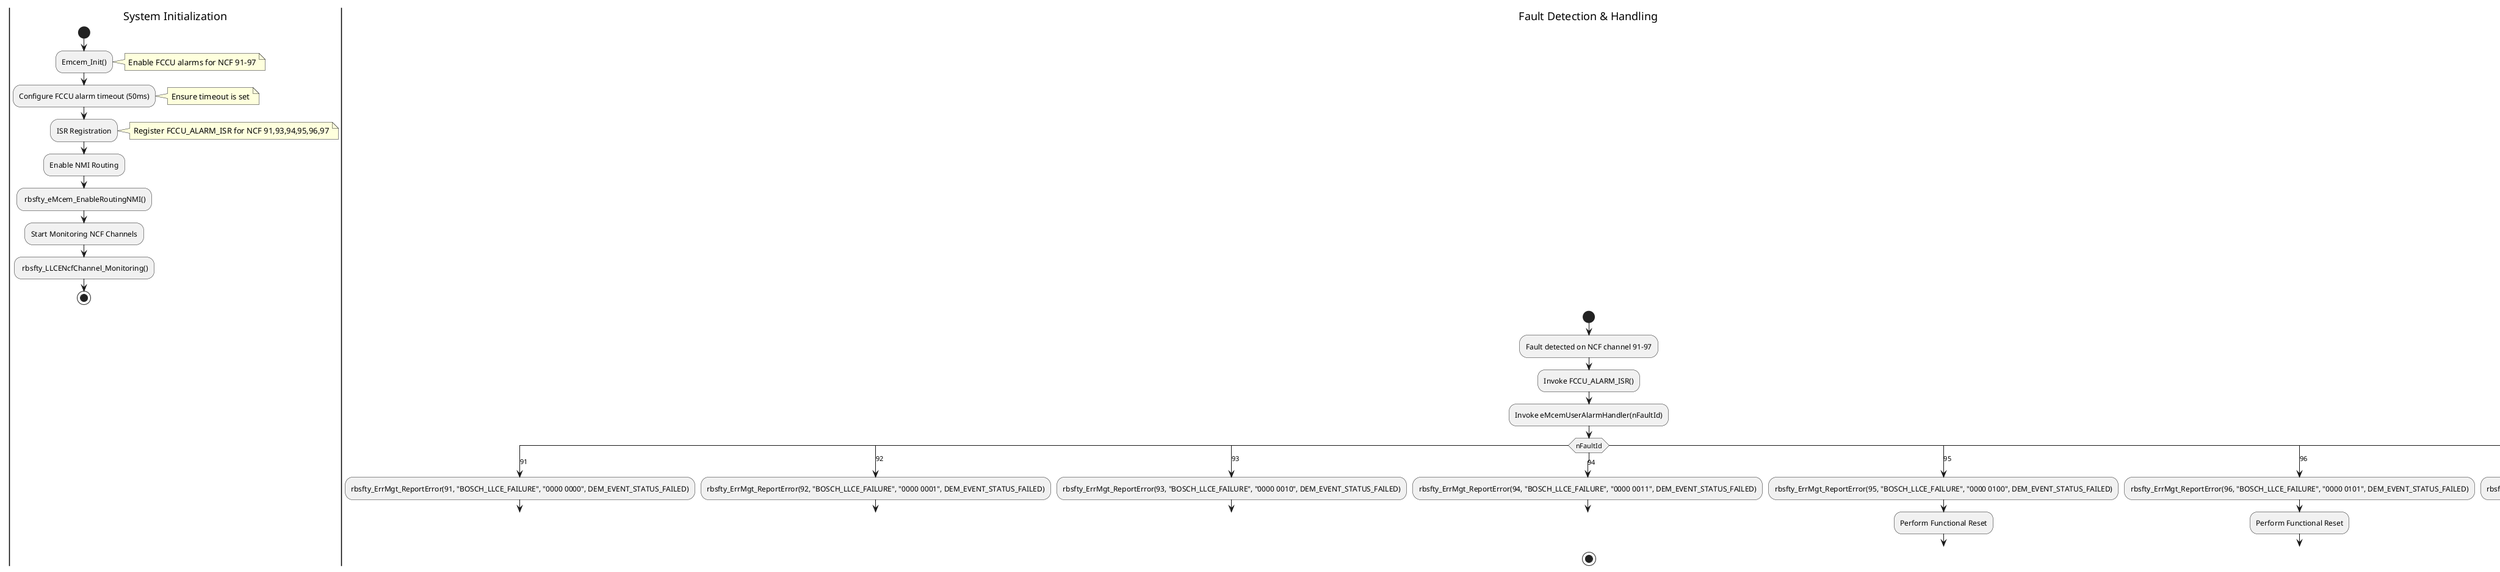 @startuml
|System Initialization|
start

:Emcem_Init();
note right: Enable FCCU alarms for NCF 91–97

:Configure FCCU alarm timeout (50ms);
note right: Ensure timeout is set

:ISR Registration;
note right: Register FCCU_ALARM_ISR for NCF 91,93,94,95,96,97

:Enable NMI Routing;
: rbsfty_eMcem_EnableRoutingNMI();

:Start Monitoring NCF Channels;
: rbsfty_LLCENcfChannel_Monitoring();

stop

|Fault Detection & Handling|
start

:Fault detected on NCF channel 91-97;

:Invoke FCCU_ALARM_ISR();

:Invoke eMcemUserAlarmHandler(nFaultId);

switch (nFaultId)
  case (91)
    :rbsfty_ErrMgt_ReportError(91, "BOSCH_LLCE_FAILURE", "0000 0000", DEM_EVENT_STATUS_FAILED);
    break
  case (92)
    :rbsfty_ErrMgt_ReportError(92, "BOSCH_LLCE_FAILURE", "0000 0001", DEM_EVENT_STATUS_FAILED);
    break
  case (93)
    :rbsfty_ErrMgt_ReportError(93, "BOSCH_LLCE_FAILURE", "0000 0010", DEM_EVENT_STATUS_FAILED);
    break
  case (94)
    :rbsfty_ErrMgt_ReportError(94, "BOSCH_LLCE_FAILURE", "0000 0011", DEM_EVENT_STATUS_FAILED);
    break
  case (95)
    :rbsfty_ErrMgt_ReportError(95, "BOSCH_LLCE_FAILURE", "0000 0100", DEM_EVENT_STATUS_FAILED);
    :Perform Functional Reset;
    break
  case (96)
    :rbsfty_ErrMgt_ReportError(96, "BOSCH_LLCE_FAILURE", "0000 0101", DEM_EVENT_STATUS_FAILED);
    :Perform Functional Reset;
    break
  case (97)
    :rbsfty_ErrMgt_ReportError(97, "BOSCH_CORE_LOCKUP", "0000 0001", DEM_EVENT_STATUS_FAILED);
    :Perform Functional Reset;
    break
endswitch

stop
@enduml